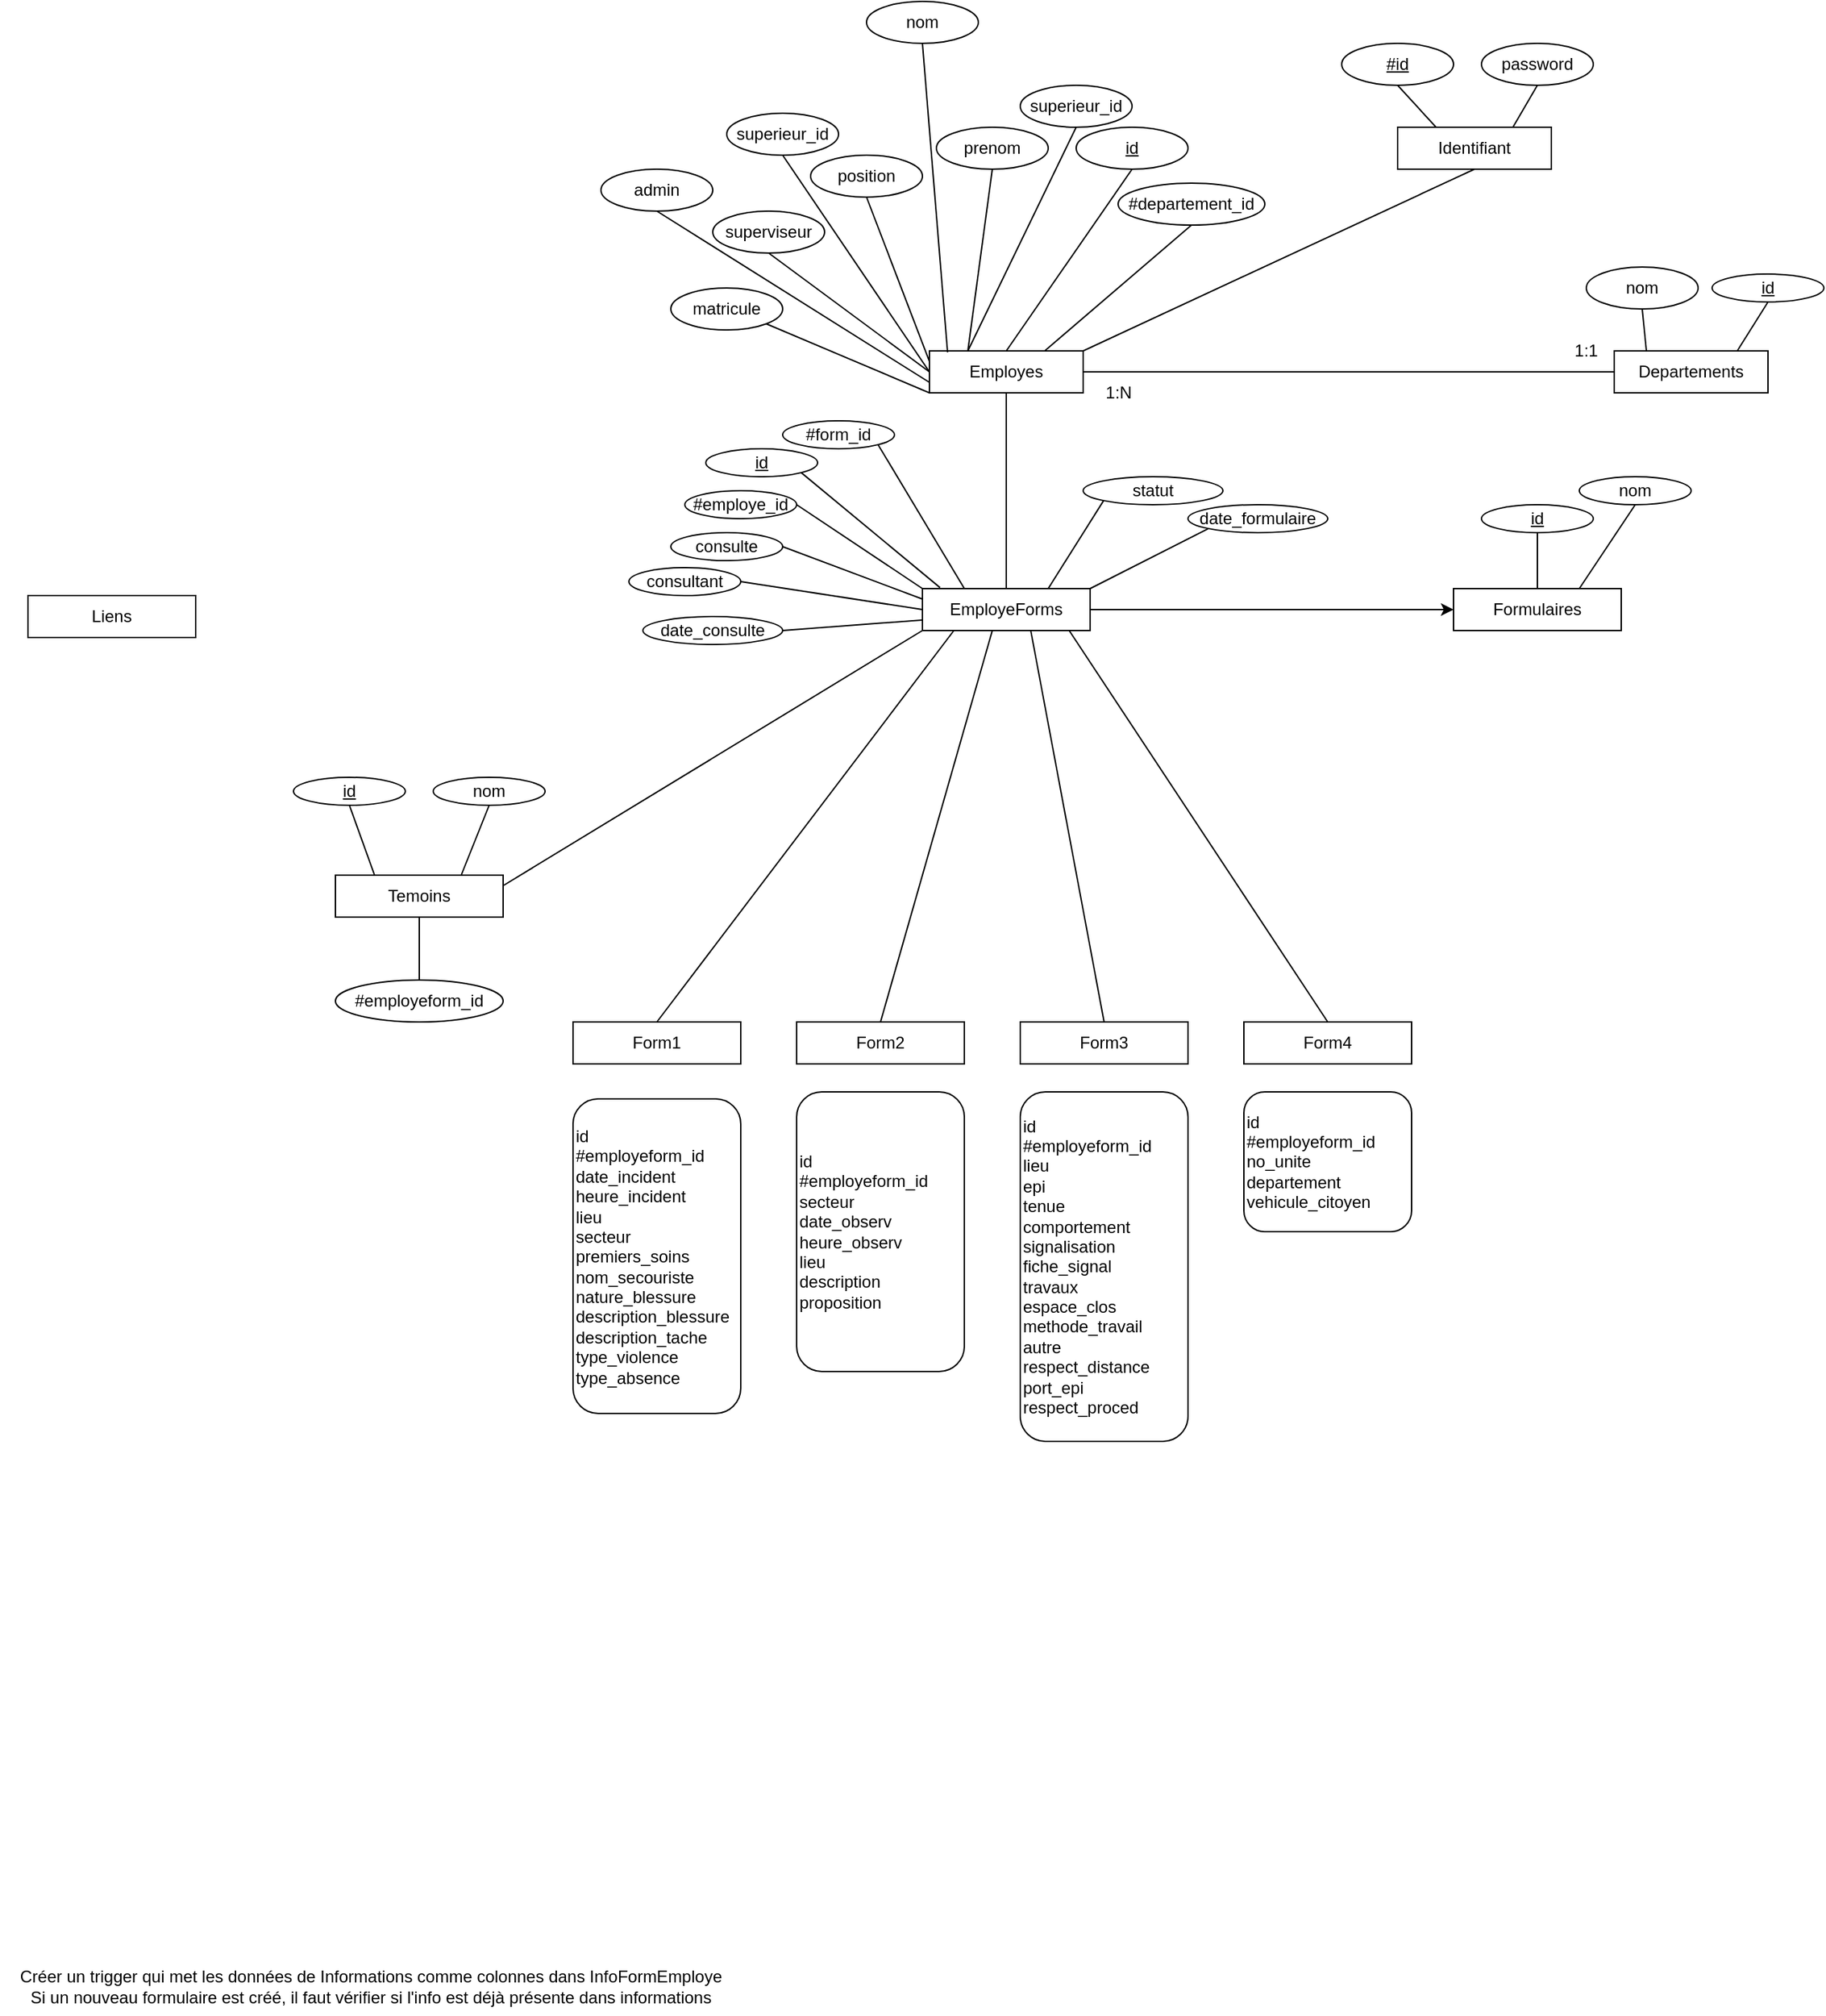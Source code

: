 <mxfile version="21.7.5" type="device">
  <diagram id="Aa3iNeJ31sOB23rAT6Iy" name="Page-1">
    <mxGraphModel dx="2213" dy="1962" grid="1" gridSize="10" guides="1" tooltips="1" connect="1" arrows="1" fold="1" page="1" pageScale="1" pageWidth="827" pageHeight="1169" math="0" shadow="0">
      <root>
        <mxCell id="0" />
        <mxCell id="1" parent="0" />
        <mxCell id="J4eTpzDJVRdBbloLbJKO-1" value="Employes" style="rounded=0;whiteSpace=wrap;html=1;" parent="1" vertex="1">
          <mxGeometry x="-155" y="-30" width="110" height="30" as="geometry" />
        </mxCell>
        <mxCell id="J4eTpzDJVRdBbloLbJKO-34" value="Créer un trigger qui met les données de Informations comme colonnes dans InfoFormEmploye&lt;br&gt;Si un nouveau formulaire est créé, il faut vérifier si l&#39;info est déjà présente dans informations" style="text;html=1;align=center;verticalAlign=middle;resizable=0;points=[];autosize=1;strokeColor=none;fillColor=none;" parent="1" vertex="1">
          <mxGeometry x="-820" y="1120" width="530" height="40" as="geometry" />
        </mxCell>
        <mxCell id="J4eTpzDJVRdBbloLbJKO-37" value="Departements" style="rounded=0;whiteSpace=wrap;html=1;" parent="1" vertex="1">
          <mxGeometry x="335" y="-30" width="110" height="30" as="geometry" />
        </mxCell>
        <mxCell id="J4eTpzDJVRdBbloLbJKO-38" value="nom" style="ellipse;whiteSpace=wrap;html=1;" parent="1" vertex="1">
          <mxGeometry x="315" y="-90" width="80" height="30" as="geometry" />
        </mxCell>
        <mxCell id="J4eTpzDJVRdBbloLbJKO-39" value="&lt;u&gt;id&lt;/u&gt;" style="ellipse;whiteSpace=wrap;html=1;" parent="1" vertex="1">
          <mxGeometry x="405" y="-85" width="80" height="20" as="geometry" />
        </mxCell>
        <mxCell id="J4eTpzDJVRdBbloLbJKO-40" value="" style="endArrow=none;html=1;rounded=0;entryX=0.5;entryY=1;entryDx=0;entryDy=0;exitX=0.25;exitY=0;exitDx=0;exitDy=0;" parent="1" target="J4eTpzDJVRdBbloLbJKO-38" edge="1">
          <mxGeometry width="50" height="50" relative="1" as="geometry">
            <mxPoint x="358" y="-30" as="sourcePoint" />
            <mxPoint x="265" y="10" as="targetPoint" />
          </mxGeometry>
        </mxCell>
        <mxCell id="J4eTpzDJVRdBbloLbJKO-41" value="" style="endArrow=none;html=1;rounded=0;entryX=0.5;entryY=1;entryDx=0;entryDy=0;exitX=0.75;exitY=0;exitDx=0;exitDy=0;" parent="1" target="J4eTpzDJVRdBbloLbJKO-39" edge="1">
          <mxGeometry width="50" height="50" relative="1" as="geometry">
            <mxPoint x="423" y="-30" as="sourcePoint" />
            <mxPoint x="575" y="-60" as="targetPoint" />
          </mxGeometry>
        </mxCell>
        <mxCell id="J4eTpzDJVRdBbloLbJKO-42" value="" style="endArrow=none;html=1;rounded=0;entryX=0;entryY=0.5;entryDx=0;entryDy=0;exitX=1;exitY=0.5;exitDx=0;exitDy=0;" parent="1" source="J4eTpzDJVRdBbloLbJKO-1" target="J4eTpzDJVRdBbloLbJKO-37" edge="1">
          <mxGeometry width="50" height="50" relative="1" as="geometry">
            <mxPoint x="-15" y="30" as="sourcePoint" />
            <mxPoint x="35" y="-20" as="targetPoint" />
          </mxGeometry>
        </mxCell>
        <mxCell id="J4eTpzDJVRdBbloLbJKO-43" value="consulte" style="ellipse;whiteSpace=wrap;html=1;" parent="1" vertex="1">
          <mxGeometry x="-340" y="100" width="80" height="20" as="geometry" />
        </mxCell>
        <mxCell id="J4eTpzDJVRdBbloLbJKO-44" value="consultant" style="ellipse;whiteSpace=wrap;html=1;" parent="1" vertex="1">
          <mxGeometry x="-370" y="125" width="80" height="20" as="geometry" />
        </mxCell>
        <mxCell id="J4eTpzDJVRdBbloLbJKO-45" value="date_consulte" style="ellipse;whiteSpace=wrap;html=1;" parent="1" vertex="1">
          <mxGeometry x="-360" y="160" width="100" height="20" as="geometry" />
        </mxCell>
        <mxCell id="J4eTpzDJVRdBbloLbJKO-46" value="" style="endArrow=none;html=1;rounded=0;entryX=0;entryY=0.25;entryDx=0;entryDy=0;exitX=1;exitY=0.5;exitDx=0;exitDy=0;" parent="1" source="J4eTpzDJVRdBbloLbJKO-43" target="nmij4RT_tmKzpqW0E-gl-52" edge="1">
          <mxGeometry width="50" height="50" relative="1" as="geometry">
            <mxPoint x="-400" y="225" as="sourcePoint" />
            <mxPoint x="-390" y="140" as="targetPoint" />
          </mxGeometry>
        </mxCell>
        <mxCell id="J4eTpzDJVRdBbloLbJKO-47" value="" style="endArrow=none;html=1;rounded=0;entryX=0;entryY=0.5;entryDx=0;entryDy=0;exitX=1;exitY=0.5;exitDx=0;exitDy=0;" parent="1" source="J4eTpzDJVRdBbloLbJKO-44" target="nmij4RT_tmKzpqW0E-gl-52" edge="1">
          <mxGeometry width="50" height="50" relative="1" as="geometry">
            <mxPoint x="-400" y="225" as="sourcePoint" />
            <mxPoint x="-390" y="155" as="targetPoint" />
          </mxGeometry>
        </mxCell>
        <mxCell id="J4eTpzDJVRdBbloLbJKO-48" value="" style="endArrow=none;html=1;rounded=0;entryX=0;entryY=0.75;entryDx=0;entryDy=0;exitX=1;exitY=0.5;exitDx=0;exitDy=0;" parent="1" source="J4eTpzDJVRdBbloLbJKO-45" target="nmij4RT_tmKzpqW0E-gl-52" edge="1">
          <mxGeometry width="50" height="50" relative="1" as="geometry">
            <mxPoint x="-410" y="225" as="sourcePoint" />
            <mxPoint x="-362.5" y="155" as="targetPoint" />
          </mxGeometry>
        </mxCell>
        <mxCell id="J4eTpzDJVRdBbloLbJKO-49" value="nom" style="ellipse;whiteSpace=wrap;html=1;" parent="1" vertex="1">
          <mxGeometry x="-200" y="-280" width="80" height="30" as="geometry" />
        </mxCell>
        <mxCell id="J4eTpzDJVRdBbloLbJKO-50" value="" style="endArrow=none;html=1;rounded=0;entryX=0.5;entryY=1;entryDx=0;entryDy=0;exitX=0.118;exitY=0.033;exitDx=0;exitDy=0;exitPerimeter=0;" parent="1" source="J4eTpzDJVRdBbloLbJKO-1" target="J4eTpzDJVRdBbloLbJKO-49" edge="1">
          <mxGeometry width="50" height="50" relative="1" as="geometry">
            <mxPoint x="-202.5" y="-135" as="sourcePoint" />
            <mxPoint x="-292.5" y="-125" as="targetPoint" />
          </mxGeometry>
        </mxCell>
        <mxCell id="J4eTpzDJVRdBbloLbJKO-51" value="prenom" style="ellipse;whiteSpace=wrap;html=1;" parent="1" vertex="1">
          <mxGeometry x="-150" y="-190" width="80" height="30" as="geometry" />
        </mxCell>
        <mxCell id="J4eTpzDJVRdBbloLbJKO-52" value="&lt;u&gt;id&lt;/u&gt;" style="ellipse;whiteSpace=wrap;html=1;" parent="1" vertex="1">
          <mxGeometry x="-50" y="-190" width="80" height="30" as="geometry" />
        </mxCell>
        <mxCell id="J4eTpzDJVRdBbloLbJKO-53" value="" style="endArrow=none;html=1;rounded=0;entryX=0.5;entryY=0;entryDx=0;entryDy=0;exitX=0.5;exitY=1;exitDx=0;exitDy=0;" parent="1" source="J4eTpzDJVRdBbloLbJKO-52" target="J4eTpzDJVRdBbloLbJKO-1" edge="1">
          <mxGeometry width="50" height="50" relative="1" as="geometry">
            <mxPoint x="-255" y="20" as="sourcePoint" />
            <mxPoint x="-205" y="-30" as="targetPoint" />
          </mxGeometry>
        </mxCell>
        <mxCell id="J4eTpzDJVRdBbloLbJKO-54" value="" style="endArrow=none;html=1;rounded=0;entryX=0.5;entryY=1;entryDx=0;entryDy=0;exitX=0.25;exitY=0;exitDx=0;exitDy=0;" parent="1" source="J4eTpzDJVRdBbloLbJKO-1" target="J4eTpzDJVRdBbloLbJKO-51" edge="1">
          <mxGeometry width="50" height="50" relative="1" as="geometry">
            <mxPoint x="-202.5" y="-142.5" as="sourcePoint" />
            <mxPoint x="7.5" y="-210" as="targetPoint" />
          </mxGeometry>
        </mxCell>
        <mxCell id="J4eTpzDJVRdBbloLbJKO-55" value="#departement_id" style="ellipse;whiteSpace=wrap;html=1;" parent="1" vertex="1">
          <mxGeometry x="-20" y="-150" width="105" height="30" as="geometry" />
        </mxCell>
        <mxCell id="J4eTpzDJVRdBbloLbJKO-56" value="" style="endArrow=none;html=1;rounded=0;entryX=0.5;entryY=1;entryDx=0;entryDy=0;exitX=0.75;exitY=0;exitDx=0;exitDy=0;" parent="1" source="J4eTpzDJVRdBbloLbJKO-1" target="J4eTpzDJVRdBbloLbJKO-55" edge="1">
          <mxGeometry width="50" height="50" relative="1" as="geometry">
            <mxPoint x="-45" as="sourcePoint" />
            <mxPoint x="130" y="-65" as="targetPoint" />
          </mxGeometry>
        </mxCell>
        <mxCell id="J4eTpzDJVRdBbloLbJKO-61" value="1:1" style="text;html=1;strokeColor=none;fillColor=none;align=center;verticalAlign=middle;whiteSpace=wrap;rounded=0;" parent="1" vertex="1">
          <mxGeometry x="285" y="-45" width="60" height="30" as="geometry" />
        </mxCell>
        <mxCell id="nmij4RT_tmKzpqW0E-gl-1" value="statut" style="ellipse;whiteSpace=wrap;html=1;" parent="1" vertex="1">
          <mxGeometry x="-45" y="60" width="100" height="20" as="geometry" />
        </mxCell>
        <mxCell id="nmij4RT_tmKzpqW0E-gl-2" value="" style="endArrow=none;html=1;rounded=0;entryX=0.75;entryY=0;entryDx=0;entryDy=0;exitX=0;exitY=1;exitDx=0;exitDy=0;" parent="1" source="nmij4RT_tmKzpqW0E-gl-1" target="nmij4RT_tmKzpqW0E-gl-52" edge="1">
          <mxGeometry width="50" height="50" relative="1" as="geometry">
            <mxPoint x="-300" y="225" as="sourcePoint" />
            <mxPoint x="-307.5" y="155" as="targetPoint" />
          </mxGeometry>
        </mxCell>
        <mxCell id="nmij4RT_tmKzpqW0E-gl-23" value="Form1" style="rounded=0;whiteSpace=wrap;html=1;" parent="1" vertex="1">
          <mxGeometry x="-410" y="450" width="120" height="30" as="geometry" />
        </mxCell>
        <mxCell id="nmij4RT_tmKzpqW0E-gl-24" value="Form2" style="rounded=0;whiteSpace=wrap;html=1;" parent="1" vertex="1">
          <mxGeometry x="-250" y="450" width="120" height="30" as="geometry" />
        </mxCell>
        <mxCell id="nmij4RT_tmKzpqW0E-gl-25" value="Form3" style="rounded=0;whiteSpace=wrap;html=1;" parent="1" vertex="1">
          <mxGeometry x="-90" y="450" width="120" height="30" as="geometry" />
        </mxCell>
        <mxCell id="nmij4RT_tmKzpqW0E-gl-26" value="Form4" style="rounded=0;whiteSpace=wrap;html=1;" parent="1" vertex="1">
          <mxGeometry x="70" y="450" width="120" height="30" as="geometry" />
        </mxCell>
        <mxCell id="nmij4RT_tmKzpqW0E-gl-29" value="superieur_id" style="ellipse;whiteSpace=wrap;html=1;" parent="1" vertex="1">
          <mxGeometry x="-90" y="-220" width="80" height="30" as="geometry" />
        </mxCell>
        <mxCell id="nmij4RT_tmKzpqW0E-gl-30" value="" style="endArrow=none;html=1;rounded=0;exitX=0.5;exitY=1;exitDx=0;exitDy=0;entryX=0.25;entryY=0;entryDx=0;entryDy=0;" parent="1" source="nmij4RT_tmKzpqW0E-gl-29" target="J4eTpzDJVRdBbloLbJKO-1" edge="1">
          <mxGeometry width="50" height="50" relative="1" as="geometry">
            <mxPoint x="-65" y="-85" as="sourcePoint" />
            <mxPoint x="-15" y="-135" as="targetPoint" />
          </mxGeometry>
        </mxCell>
        <mxCell id="nmij4RT_tmKzpqW0E-gl-32" value="id&lt;br&gt;#employeform_id&lt;br&gt;&lt;span style=&quot;background-color: initial;&quot;&gt;date_incident&lt;/span&gt;&lt;br&gt;&lt;div style=&quot;&quot;&gt;heure_incident&lt;/div&gt;&lt;div style=&quot;&quot;&gt;lieu&lt;/div&gt;&lt;div style=&quot;&quot;&gt;secteur&lt;/div&gt;&lt;div style=&quot;&quot;&gt;premiers_soins&lt;/div&gt;&lt;div style=&quot;&quot;&gt;nom_secouriste&lt;/div&gt;&lt;div style=&quot;&quot;&gt;nature_blessure&lt;/div&gt;&lt;div style=&quot;&quot;&gt;description_blessure&lt;/div&gt;&lt;div style=&quot;&quot;&gt;description_tache&lt;/div&gt;&lt;div style=&quot;&quot;&gt;type_violence&lt;/div&gt;&lt;div style=&quot;&quot;&gt;type_absence&lt;/div&gt;" style="rounded=1;whiteSpace=wrap;html=1;align=left;" parent="1" vertex="1">
          <mxGeometry x="-410" y="505" width="120" height="225" as="geometry" />
        </mxCell>
        <mxCell id="nmij4RT_tmKzpqW0E-gl-34" value="id&lt;br&gt;#employeform_id&lt;br&gt;&lt;span style=&quot;background-color: initial;&quot;&gt;secteur&lt;/span&gt;&lt;br&gt;&lt;div style=&quot;&quot;&gt;date_observ&lt;/div&gt;&lt;div style=&quot;&quot;&gt;heure_observ&lt;/div&gt;&lt;div style=&quot;&quot;&gt;lieu&lt;/div&gt;&lt;div style=&quot;&quot;&gt;description&lt;/div&gt;&lt;div style=&quot;&quot;&gt;proposition&lt;/div&gt;" style="rounded=1;whiteSpace=wrap;html=1;align=left;" parent="1" vertex="1">
          <mxGeometry x="-250" y="500" width="120" height="200" as="geometry" />
        </mxCell>
        <mxCell id="nmij4RT_tmKzpqW0E-gl-35" value="id&lt;br style=&quot;border-color: var(--border-color);&quot;&gt;#employeform_id&lt;br&gt;lieu&lt;br style=&quot;border-color: var(--border-color);&quot;&gt;&lt;div style=&quot;border-color: var(--border-color);&quot;&gt;epi&lt;/div&gt;&lt;div style=&quot;border-color: var(--border-color);&quot;&gt;tenue&lt;/div&gt;&lt;div style=&quot;border-color: var(--border-color);&quot;&gt;comportement&lt;/div&gt;&lt;div style=&quot;border-color: var(--border-color);&quot;&gt;signalisation&lt;/div&gt;&lt;div style=&quot;border-color: var(--border-color);&quot;&gt;fiche_signal&lt;/div&gt;&lt;div style=&quot;border-color: var(--border-color);&quot;&gt;travaux&lt;/div&gt;&lt;div style=&quot;border-color: var(--border-color);&quot;&gt;espace_clos&lt;/div&gt;&lt;div style=&quot;border-color: var(--border-color);&quot;&gt;methode_travail&lt;/div&gt;&lt;div style=&quot;border-color: var(--border-color);&quot;&gt;autre&lt;/div&gt;&lt;div style=&quot;border-color: var(--border-color);&quot;&gt;respect_distance&lt;/div&gt;&lt;div style=&quot;border-color: var(--border-color);&quot;&gt;port_epi&lt;/div&gt;&lt;div style=&quot;border-color: var(--border-color);&quot;&gt;respect_proced&lt;/div&gt;" style="rounded=1;whiteSpace=wrap;html=1;align=left;" parent="1" vertex="1">
          <mxGeometry x="-90" y="500" width="120" height="250" as="geometry" />
        </mxCell>
        <mxCell id="nmij4RT_tmKzpqW0E-gl-36" value="id&lt;br style=&quot;border-color: var(--border-color);&quot;&gt;#employeform_id&lt;br&gt;no_unite&lt;br&gt;departement&lt;br&gt;vehicule_citoyen" style="rounded=1;whiteSpace=wrap;html=1;align=left;" parent="1" vertex="1">
          <mxGeometry x="70" y="500" width="120" height="100" as="geometry" />
        </mxCell>
        <mxCell id="nmij4RT_tmKzpqW0E-gl-37" value="" style="endArrow=none;html=1;rounded=0;exitX=0.5;exitY=0;exitDx=0;exitDy=0;entryX=0.25;entryY=1;entryDx=0;entryDy=0;" parent="1" source="nmij4RT_tmKzpqW0E-gl-23" edge="1">
          <mxGeometry width="50" height="50" relative="1" as="geometry">
            <mxPoint x="-155" y="475" as="sourcePoint" />
            <mxPoint x="-137.5" y="170" as="targetPoint" />
          </mxGeometry>
        </mxCell>
        <mxCell id="nmij4RT_tmKzpqW0E-gl-39" value="" style="endArrow=none;html=1;rounded=0;entryX=0.5;entryY=1;entryDx=0;entryDy=0;exitX=0.5;exitY=0;exitDx=0;exitDy=0;" parent="1" source="nmij4RT_tmKzpqW0E-gl-24" edge="1">
          <mxGeometry width="50" height="50" relative="1" as="geometry">
            <mxPoint x="75" y="425" as="sourcePoint" />
            <mxPoint x="-110.0" y="170" as="targetPoint" />
          </mxGeometry>
        </mxCell>
        <mxCell id="nmij4RT_tmKzpqW0E-gl-40" value="" style="endArrow=none;html=1;rounded=0;entryX=0.75;entryY=1;entryDx=0;entryDy=0;exitX=0.5;exitY=0;exitDx=0;exitDy=0;" parent="1" source="nmij4RT_tmKzpqW0E-gl-25" edge="1">
          <mxGeometry width="50" height="50" relative="1" as="geometry">
            <mxPoint x="-15" y="345" as="sourcePoint" />
            <mxPoint x="-82.5" y="170" as="targetPoint" />
          </mxGeometry>
        </mxCell>
        <mxCell id="nmij4RT_tmKzpqW0E-gl-41" value="" style="endArrow=none;html=1;rounded=0;entryX=1;entryY=1;entryDx=0;entryDy=0;exitX=0.5;exitY=0;exitDx=0;exitDy=0;" parent="1" source="nmij4RT_tmKzpqW0E-gl-26" edge="1">
          <mxGeometry width="50" height="50" relative="1" as="geometry">
            <mxPoint x="25" y="325" as="sourcePoint" />
            <mxPoint x="-55.0" y="170" as="targetPoint" />
          </mxGeometry>
        </mxCell>
        <mxCell id="nmij4RT_tmKzpqW0E-gl-48" value="1:N" style="text;html=1;align=center;verticalAlign=middle;resizable=0;points=[];autosize=1;strokeColor=none;fillColor=none;" parent="1" vertex="1">
          <mxGeometry x="-40" y="-15" width="40" height="30" as="geometry" />
        </mxCell>
        <mxCell id="nmij4RT_tmKzpqW0E-gl-49" value="Formulaires" style="rounded=0;whiteSpace=wrap;html=1;" parent="1" vertex="1">
          <mxGeometry x="220" y="140" width="120" height="30" as="geometry" />
        </mxCell>
        <mxCell id="nmij4RT_tmKzpqW0E-gl-54" style="edgeStyle=orthogonalEdgeStyle;rounded=0;orthogonalLoop=1;jettySize=auto;html=1;entryX=0;entryY=0.5;entryDx=0;entryDy=0;" parent="1" source="nmij4RT_tmKzpqW0E-gl-52" target="nmij4RT_tmKzpqW0E-gl-49" edge="1">
          <mxGeometry relative="1" as="geometry" />
        </mxCell>
        <mxCell id="nmij4RT_tmKzpqW0E-gl-52" value="EmployeForms" style="rounded=0;whiteSpace=wrap;html=1;" parent="1" vertex="1">
          <mxGeometry x="-160" y="140" width="120" height="30" as="geometry" />
        </mxCell>
        <mxCell id="nmij4RT_tmKzpqW0E-gl-55" value="&lt;u&gt;id&lt;/u&gt;" style="ellipse;whiteSpace=wrap;html=1;" parent="1" vertex="1">
          <mxGeometry x="240" y="80" width="80" height="20" as="geometry" />
        </mxCell>
        <mxCell id="nmij4RT_tmKzpqW0E-gl-56" value="" style="endArrow=none;html=1;rounded=0;entryX=0.5;entryY=1;entryDx=0;entryDy=0;exitX=0.5;exitY=0;exitDx=0;exitDy=0;" parent="1" source="nmij4RT_tmKzpqW0E-gl-49" target="nmij4RT_tmKzpqW0E-gl-55" edge="1">
          <mxGeometry width="50" height="50" relative="1" as="geometry">
            <mxPoint x="190" y="100" as="sourcePoint" />
            <mxPoint x="240" y="50" as="targetPoint" />
          </mxGeometry>
        </mxCell>
        <mxCell id="nmij4RT_tmKzpqW0E-gl-57" value="nom" style="ellipse;whiteSpace=wrap;html=1;" parent="1" vertex="1">
          <mxGeometry x="310" y="60" width="80" height="20" as="geometry" />
        </mxCell>
        <mxCell id="nmij4RT_tmKzpqW0E-gl-58" value="" style="endArrow=none;html=1;rounded=0;entryX=0.5;entryY=1;entryDx=0;entryDy=0;exitX=0.75;exitY=0;exitDx=0;exitDy=0;" parent="1" source="nmij4RT_tmKzpqW0E-gl-49" target="nmij4RT_tmKzpqW0E-gl-57" edge="1">
          <mxGeometry width="50" height="50" relative="1" as="geometry">
            <mxPoint x="380" y="170" as="sourcePoint" />
            <mxPoint x="430" y="120" as="targetPoint" />
          </mxGeometry>
        </mxCell>
        <mxCell id="nmij4RT_tmKzpqW0E-gl-59" value="Liens" style="rounded=0;whiteSpace=wrap;html=1;" parent="1" vertex="1">
          <mxGeometry x="-800" y="145" width="120" height="30" as="geometry" />
        </mxCell>
        <mxCell id="nmij4RT_tmKzpqW0E-gl-61" value="" style="endArrow=none;html=1;rounded=0;entryX=0.5;entryY=1;entryDx=0;entryDy=0;exitX=0.5;exitY=0;exitDx=0;exitDy=0;" parent="1" source="nmij4RT_tmKzpqW0E-gl-52" target="J4eTpzDJVRdBbloLbJKO-1" edge="1">
          <mxGeometry width="50" height="50" relative="1" as="geometry">
            <mxPoint x="20" y="80" as="sourcePoint" />
            <mxPoint x="70" y="30" as="targetPoint" />
          </mxGeometry>
        </mxCell>
        <mxCell id="nmij4RT_tmKzpqW0E-gl-62" value="&lt;u&gt;id&lt;/u&gt;" style="ellipse;whiteSpace=wrap;html=1;" parent="1" vertex="1">
          <mxGeometry x="-315" y="40" width="80" height="20" as="geometry" />
        </mxCell>
        <mxCell id="nmij4RT_tmKzpqW0E-gl-63" value="" style="endArrow=none;html=1;rounded=0;entryX=1;entryY=1;entryDx=0;entryDy=0;exitX=0.105;exitY=-0.023;exitDx=0;exitDy=0;exitPerimeter=0;" parent="1" source="nmij4RT_tmKzpqW0E-gl-52" target="nmij4RT_tmKzpqW0E-gl-62" edge="1">
          <mxGeometry width="50" height="50" relative="1" as="geometry">
            <mxPoint x="-180" y="120" as="sourcePoint" />
            <mxPoint x="-130" y="70" as="targetPoint" />
          </mxGeometry>
        </mxCell>
        <mxCell id="nmij4RT_tmKzpqW0E-gl-64" value="#employe_id" style="ellipse;whiteSpace=wrap;html=1;" parent="1" vertex="1">
          <mxGeometry x="-330" y="70" width="80" height="20" as="geometry" />
        </mxCell>
        <mxCell id="nmij4RT_tmKzpqW0E-gl-65" value="#form_id" style="ellipse;whiteSpace=wrap;html=1;" parent="1" vertex="1">
          <mxGeometry x="-260" y="20" width="80" height="20" as="geometry" />
        </mxCell>
        <mxCell id="nmij4RT_tmKzpqW0E-gl-67" value="" style="endArrow=none;html=1;rounded=0;entryX=1;entryY=0.5;entryDx=0;entryDy=0;exitX=0;exitY=0;exitDx=0;exitDy=0;" parent="1" source="nmij4RT_tmKzpqW0E-gl-52" target="nmij4RT_tmKzpqW0E-gl-64" edge="1">
          <mxGeometry width="50" height="50" relative="1" as="geometry">
            <mxPoint x="-260" y="230" as="sourcePoint" />
            <mxPoint x="-210" y="180" as="targetPoint" />
          </mxGeometry>
        </mxCell>
        <mxCell id="nmij4RT_tmKzpqW0E-gl-68" value="" style="endArrow=none;html=1;rounded=0;entryX=1;entryY=1;entryDx=0;entryDy=0;exitX=0.25;exitY=0;exitDx=0;exitDy=0;" parent="1" source="nmij4RT_tmKzpqW0E-gl-52" target="nmij4RT_tmKzpqW0E-gl-65" edge="1">
          <mxGeometry width="50" height="50" relative="1" as="geometry">
            <mxPoint x="-180" y="140" as="sourcePoint" />
            <mxPoint x="-130" y="90" as="targetPoint" />
          </mxGeometry>
        </mxCell>
        <mxCell id="I0LysS_DFoMSLaDkm-IR-7" value="Temoins" style="rounded=0;whiteSpace=wrap;html=1;" parent="1" vertex="1">
          <mxGeometry x="-580" y="345" width="120" height="30" as="geometry" />
        </mxCell>
        <mxCell id="I0LysS_DFoMSLaDkm-IR-9" value="&lt;u&gt;id&lt;/u&gt;" style="ellipse;whiteSpace=wrap;html=1;" parent="1" vertex="1">
          <mxGeometry x="-610" y="275" width="80" height="20" as="geometry" />
        </mxCell>
        <mxCell id="I0LysS_DFoMSLaDkm-IR-10" value="" style="endArrow=none;html=1;rounded=0;entryX=0.5;entryY=1;entryDx=0;entryDy=0;exitX=0.317;exitY=0;exitDx=0;exitDy=0;exitPerimeter=0;" parent="1" target="I0LysS_DFoMSLaDkm-IR-9" edge="1">
          <mxGeometry width="50" height="50" relative="1" as="geometry">
            <mxPoint x="-552" y="345" as="sourcePoint" />
            <mxPoint x="-560" y="235" as="targetPoint" />
          </mxGeometry>
        </mxCell>
        <mxCell id="I0LysS_DFoMSLaDkm-IR-11" value="#employeform_id" style="ellipse;whiteSpace=wrap;html=1;" parent="1" vertex="1">
          <mxGeometry x="-580" y="420" width="120" height="30" as="geometry" />
        </mxCell>
        <mxCell id="I0LysS_DFoMSLaDkm-IR-12" value="" style="endArrow=none;html=1;rounded=0;entryX=0.5;entryY=0;entryDx=0;entryDy=0;exitX=0.5;exitY=1;exitDx=0;exitDy=0;" parent="1" source="I0LysS_DFoMSLaDkm-IR-7" target="I0LysS_DFoMSLaDkm-IR-11" edge="1">
          <mxGeometry width="50" height="50" relative="1" as="geometry">
            <mxPoint x="-542" y="355" as="sourcePoint" />
            <mxPoint x="-570" y="305" as="targetPoint" />
          </mxGeometry>
        </mxCell>
        <mxCell id="I0LysS_DFoMSLaDkm-IR-15" value="nom" style="ellipse;whiteSpace=wrap;html=1;" parent="1" vertex="1">
          <mxGeometry x="-510" y="275" width="80" height="20" as="geometry" />
        </mxCell>
        <mxCell id="I0LysS_DFoMSLaDkm-IR-16" value="" style="endArrow=none;html=1;rounded=0;entryX=0.5;entryY=1;entryDx=0;entryDy=0;exitX=0.75;exitY=0;exitDx=0;exitDy=0;" parent="1" source="I0LysS_DFoMSLaDkm-IR-7" target="I0LysS_DFoMSLaDkm-IR-15" edge="1">
          <mxGeometry width="50" height="50" relative="1" as="geometry">
            <mxPoint x="-542" y="355" as="sourcePoint" />
            <mxPoint x="-570" y="305" as="targetPoint" />
          </mxGeometry>
        </mxCell>
        <mxCell id="I0LysS_DFoMSLaDkm-IR-18" value="" style="endArrow=none;html=1;rounded=0;exitX=1;exitY=0.25;exitDx=0;exitDy=0;entryX=0;entryY=1;entryDx=0;entryDy=0;" parent="1" source="I0LysS_DFoMSLaDkm-IR-7" target="nmij4RT_tmKzpqW0E-gl-52" edge="1">
          <mxGeometry width="50" height="50" relative="1" as="geometry">
            <mxPoint x="-420" y="730" as="sourcePoint" />
            <mxPoint x="-370" y="300" as="targetPoint" />
          </mxGeometry>
        </mxCell>
        <mxCell id="4VBdXUp19eVb5t8Swdnr-1" value="Identifiant" style="rounded=0;whiteSpace=wrap;html=1;" parent="1" vertex="1">
          <mxGeometry x="180" y="-190" width="110" height="30" as="geometry" />
        </mxCell>
        <mxCell id="4VBdXUp19eVb5t8Swdnr-2" value="&lt;u&gt;#id&lt;/u&gt;" style="ellipse;whiteSpace=wrap;html=1;" parent="1" vertex="1">
          <mxGeometry x="140" y="-250" width="80" height="30" as="geometry" />
        </mxCell>
        <mxCell id="4VBdXUp19eVb5t8Swdnr-3" value="password" style="ellipse;whiteSpace=wrap;html=1;" parent="1" vertex="1">
          <mxGeometry x="240" y="-250" width="80" height="30" as="geometry" />
        </mxCell>
        <mxCell id="4VBdXUp19eVb5t8Swdnr-4" value="" style="endArrow=none;html=1;rounded=0;entryX=0.5;entryY=1;entryDx=0;entryDy=0;exitX=0.25;exitY=0;exitDx=0;exitDy=0;" parent="1" source="4VBdXUp19eVb5t8Swdnr-1" target="4VBdXUp19eVb5t8Swdnr-2" edge="1">
          <mxGeometry width="50" height="50" relative="1" as="geometry">
            <mxPoint x="70" y="-220" as="sourcePoint" />
            <mxPoint x="120" y="-270" as="targetPoint" />
          </mxGeometry>
        </mxCell>
        <mxCell id="4VBdXUp19eVb5t8Swdnr-5" value="" style="endArrow=none;html=1;rounded=0;entryX=0.5;entryY=1;entryDx=0;entryDy=0;exitX=0.75;exitY=0;exitDx=0;exitDy=0;" parent="1" source="4VBdXUp19eVb5t8Swdnr-1" target="4VBdXUp19eVb5t8Swdnr-3" edge="1">
          <mxGeometry width="50" height="50" relative="1" as="geometry">
            <mxPoint x="350" y="-180" as="sourcePoint" />
            <mxPoint x="400" y="-230" as="targetPoint" />
          </mxGeometry>
        </mxCell>
        <mxCell id="4VBdXUp19eVb5t8Swdnr-6" value="" style="endArrow=none;html=1;rounded=0;entryX=0.5;entryY=1;entryDx=0;entryDy=0;exitX=1;exitY=0;exitDx=0;exitDy=0;" parent="1" source="J4eTpzDJVRdBbloLbJKO-1" target="4VBdXUp19eVb5t8Swdnr-1" edge="1">
          <mxGeometry width="50" height="50" relative="1" as="geometry">
            <mxPoint x="120" y="-50" as="sourcePoint" />
            <mxPoint x="170" y="-100" as="targetPoint" />
          </mxGeometry>
        </mxCell>
        <mxCell id="fz_o8LWHHxSI6fK2Q41q-3" value="date_formulaire" style="ellipse;whiteSpace=wrap;html=1;" vertex="1" parent="1">
          <mxGeometry x="30" y="80" width="100" height="20" as="geometry" />
        </mxCell>
        <mxCell id="fz_o8LWHHxSI6fK2Q41q-4" value="" style="endArrow=none;html=1;rounded=0;exitX=0;exitY=1;exitDx=0;exitDy=0;entryX=1;entryY=0;entryDx=0;entryDy=0;" edge="1" parent="1" source="fz_o8LWHHxSI6fK2Q41q-3" target="nmij4RT_tmKzpqW0E-gl-52">
          <mxGeometry width="50" height="50" relative="1" as="geometry">
            <mxPoint x="-210" y="230" as="sourcePoint" />
            <mxPoint x="-160" y="180" as="targetPoint" />
          </mxGeometry>
        </mxCell>
        <mxCell id="fz_o8LWHHxSI6fK2Q41q-5" value="superieur_id" style="ellipse;whiteSpace=wrap;html=1;" vertex="1" parent="1">
          <mxGeometry x="-300" y="-200" width="80" height="30" as="geometry" />
        </mxCell>
        <mxCell id="fz_o8LWHHxSI6fK2Q41q-6" value="position" style="ellipse;whiteSpace=wrap;html=1;" vertex="1" parent="1">
          <mxGeometry x="-240" y="-170" width="80" height="30" as="geometry" />
        </mxCell>
        <mxCell id="fz_o8LWHHxSI6fK2Q41q-7" value="admin" style="ellipse;whiteSpace=wrap;html=1;" vertex="1" parent="1">
          <mxGeometry x="-390" y="-160" width="80" height="30" as="geometry" />
        </mxCell>
        <mxCell id="fz_o8LWHHxSI6fK2Q41q-8" value="superviseur" style="ellipse;whiteSpace=wrap;html=1;" vertex="1" parent="1">
          <mxGeometry x="-310" y="-130" width="80" height="30" as="geometry" />
        </mxCell>
        <mxCell id="fz_o8LWHHxSI6fK2Q41q-9" value="" style="endArrow=none;html=1;rounded=0;entryX=0.5;entryY=1;entryDx=0;entryDy=0;exitX=0;exitY=0.25;exitDx=0;exitDy=0;" edge="1" parent="1" source="J4eTpzDJVRdBbloLbJKO-1" target="fz_o8LWHHxSI6fK2Q41q-6">
          <mxGeometry width="50" height="50" relative="1" as="geometry">
            <mxPoint x="-270" y="-90" as="sourcePoint" />
            <mxPoint x="-220" y="-140" as="targetPoint" />
          </mxGeometry>
        </mxCell>
        <mxCell id="fz_o8LWHHxSI6fK2Q41q-10" value="" style="endArrow=none;html=1;rounded=0;entryX=0.5;entryY=1;entryDx=0;entryDy=0;exitX=0;exitY=0.5;exitDx=0;exitDy=0;" edge="1" parent="1" source="J4eTpzDJVRdBbloLbJKO-1" target="fz_o8LWHHxSI6fK2Q41q-5">
          <mxGeometry width="50" height="50" relative="1" as="geometry">
            <mxPoint x="-300" y="-70" as="sourcePoint" />
            <mxPoint x="-250" y="-120" as="targetPoint" />
          </mxGeometry>
        </mxCell>
        <mxCell id="fz_o8LWHHxSI6fK2Q41q-11" value="" style="endArrow=none;html=1;rounded=0;entryX=0.5;entryY=1;entryDx=0;entryDy=0;exitX=0;exitY=0.5;exitDx=0;exitDy=0;" edge="1" parent="1" source="J4eTpzDJVRdBbloLbJKO-1" target="fz_o8LWHHxSI6fK2Q41q-8">
          <mxGeometry width="50" height="50" relative="1" as="geometry">
            <mxPoint x="-310" y="-70" as="sourcePoint" />
            <mxPoint x="-260" y="-120" as="targetPoint" />
          </mxGeometry>
        </mxCell>
        <mxCell id="fz_o8LWHHxSI6fK2Q41q-12" value="" style="endArrow=none;html=1;rounded=0;entryX=0.5;entryY=1;entryDx=0;entryDy=0;exitX=0;exitY=0.75;exitDx=0;exitDy=0;" edge="1" parent="1" source="J4eTpzDJVRdBbloLbJKO-1" target="fz_o8LWHHxSI6fK2Q41q-7">
          <mxGeometry width="50" height="50" relative="1" as="geometry">
            <mxPoint x="-340" y="-30" as="sourcePoint" />
            <mxPoint x="-290" y="-80" as="targetPoint" />
          </mxGeometry>
        </mxCell>
        <mxCell id="fz_o8LWHHxSI6fK2Q41q-13" value="matricule" style="ellipse;whiteSpace=wrap;html=1;" vertex="1" parent="1">
          <mxGeometry x="-340" y="-75" width="80" height="30" as="geometry" />
        </mxCell>
        <mxCell id="fz_o8LWHHxSI6fK2Q41q-14" value="" style="endArrow=none;html=1;rounded=0;entryX=0;entryY=1;entryDx=0;entryDy=0;exitX=1;exitY=1;exitDx=0;exitDy=0;" edge="1" parent="1" source="fz_o8LWHHxSI6fK2Q41q-13" target="J4eTpzDJVRdBbloLbJKO-1">
          <mxGeometry width="50" height="50" relative="1" as="geometry">
            <mxPoint x="-290" y="40" as="sourcePoint" />
            <mxPoint x="-240" y="-10" as="targetPoint" />
          </mxGeometry>
        </mxCell>
      </root>
    </mxGraphModel>
  </diagram>
</mxfile>
